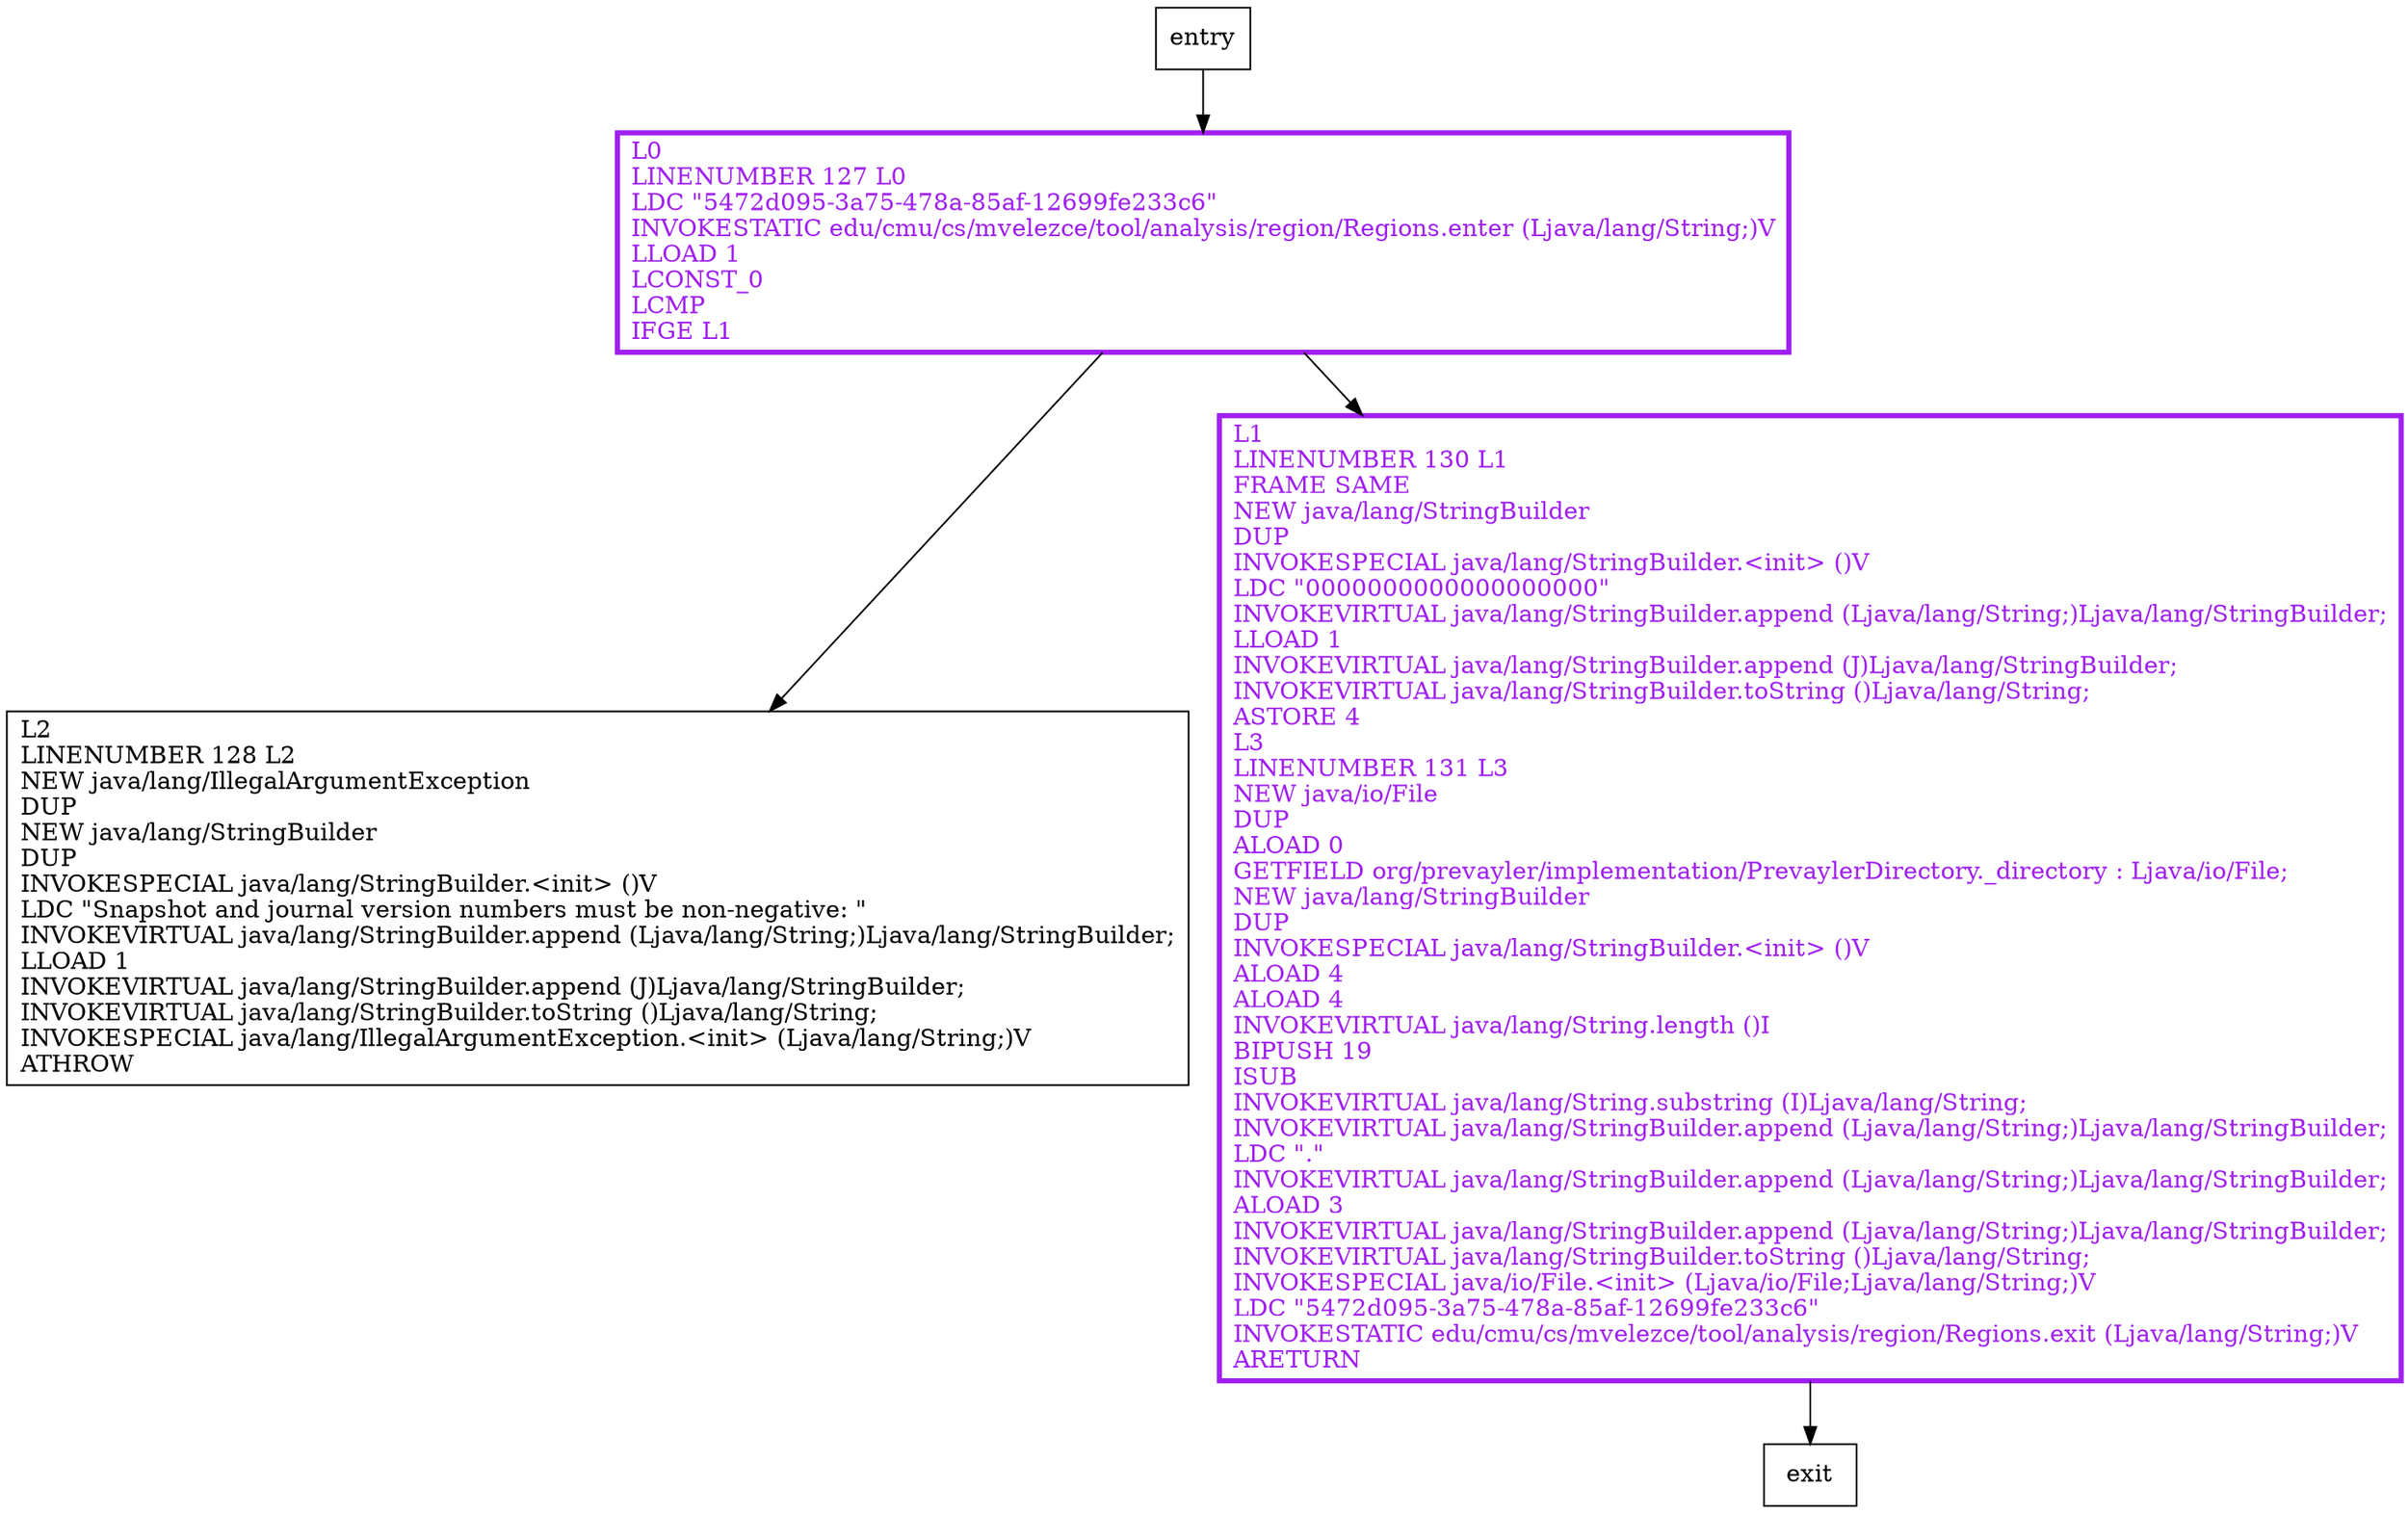 digraph file {
node [shape=record];
748950518 [label="L0\lLINENUMBER 127 L0\lLDC \"5472d095-3a75-478a-85af-12699fe233c6\"\lINVOKESTATIC edu/cmu/cs/mvelezce/tool/analysis/region/Regions.enter (Ljava/lang/String;)V\lLLOAD 1\lLCONST_0\lLCMP\lIFGE L1\l"];
439744922 [label="L2\lLINENUMBER 128 L2\lNEW java/lang/IllegalArgumentException\lDUP\lNEW java/lang/StringBuilder\lDUP\lINVOKESPECIAL java/lang/StringBuilder.\<init\> ()V\lLDC \"Snapshot and journal version numbers must be non-negative: \"\lINVOKEVIRTUAL java/lang/StringBuilder.append (Ljava/lang/String;)Ljava/lang/StringBuilder;\lLLOAD 1\lINVOKEVIRTUAL java/lang/StringBuilder.append (J)Ljava/lang/StringBuilder;\lINVOKEVIRTUAL java/lang/StringBuilder.toString ()Ljava/lang/String;\lINVOKESPECIAL java/lang/IllegalArgumentException.\<init\> (Ljava/lang/String;)V\lATHROW\l"];
1726249159 [label="L1\lLINENUMBER 130 L1\lFRAME SAME\lNEW java/lang/StringBuilder\lDUP\lINVOKESPECIAL java/lang/StringBuilder.\<init\> ()V\lLDC \"0000000000000000000\"\lINVOKEVIRTUAL java/lang/StringBuilder.append (Ljava/lang/String;)Ljava/lang/StringBuilder;\lLLOAD 1\lINVOKEVIRTUAL java/lang/StringBuilder.append (J)Ljava/lang/StringBuilder;\lINVOKEVIRTUAL java/lang/StringBuilder.toString ()Ljava/lang/String;\lASTORE 4\lL3\lLINENUMBER 131 L3\lNEW java/io/File\lDUP\lALOAD 0\lGETFIELD org/prevayler/implementation/PrevaylerDirectory._directory : Ljava/io/File;\lNEW java/lang/StringBuilder\lDUP\lINVOKESPECIAL java/lang/StringBuilder.\<init\> ()V\lALOAD 4\lALOAD 4\lINVOKEVIRTUAL java/lang/String.length ()I\lBIPUSH 19\lISUB\lINVOKEVIRTUAL java/lang/String.substring (I)Ljava/lang/String;\lINVOKEVIRTUAL java/lang/StringBuilder.append (Ljava/lang/String;)Ljava/lang/StringBuilder;\lLDC \".\"\lINVOKEVIRTUAL java/lang/StringBuilder.append (Ljava/lang/String;)Ljava/lang/StringBuilder;\lALOAD 3\lINVOKEVIRTUAL java/lang/StringBuilder.append (Ljava/lang/String;)Ljava/lang/StringBuilder;\lINVOKEVIRTUAL java/lang/StringBuilder.toString ()Ljava/lang/String;\lINVOKESPECIAL java/io/File.\<init\> (Ljava/io/File;Ljava/lang/String;)V\lLDC \"5472d095-3a75-478a-85af-12699fe233c6\"\lINVOKESTATIC edu/cmu/cs/mvelezce/tool/analysis/region/Regions.exit (Ljava/lang/String;)V\lARETURN\l"];
entry;
exit;
748950518 -> 439744922;
748950518 -> 1726249159;
entry -> 748950518;
1726249159 -> exit;
748950518[fontcolor="purple", penwidth=3, color="purple"];
1726249159[fontcolor="purple", penwidth=3, color="purple"];
}
